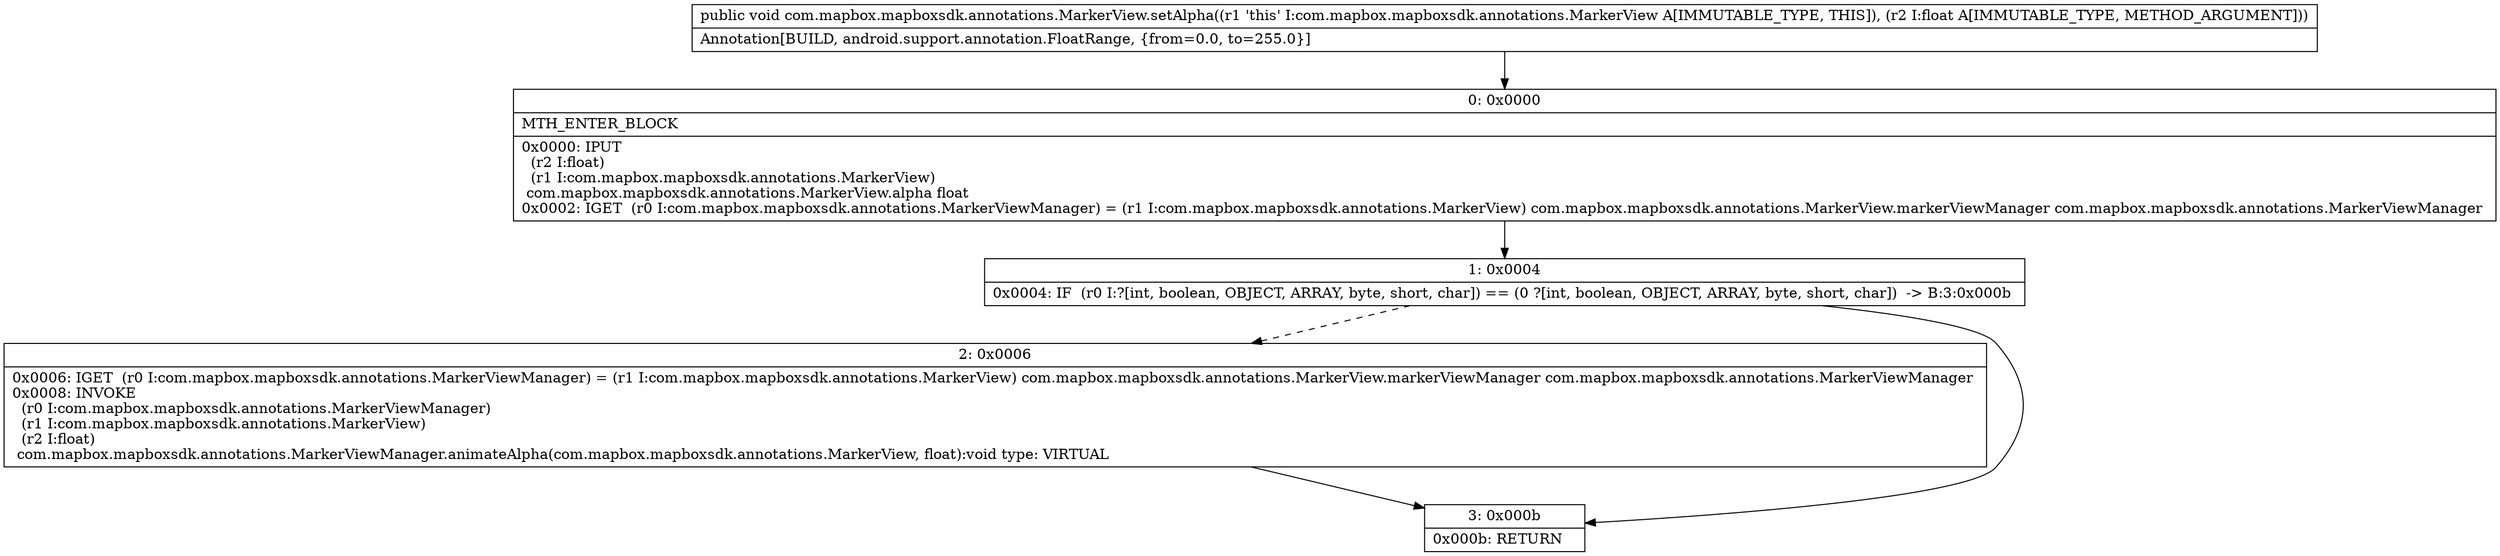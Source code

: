 digraph "CFG forcom.mapbox.mapboxsdk.annotations.MarkerView.setAlpha(F)V" {
Node_0 [shape=record,label="{0\:\ 0x0000|MTH_ENTER_BLOCK\l|0x0000: IPUT  \l  (r2 I:float)\l  (r1 I:com.mapbox.mapboxsdk.annotations.MarkerView)\l com.mapbox.mapboxsdk.annotations.MarkerView.alpha float \l0x0002: IGET  (r0 I:com.mapbox.mapboxsdk.annotations.MarkerViewManager) = (r1 I:com.mapbox.mapboxsdk.annotations.MarkerView) com.mapbox.mapboxsdk.annotations.MarkerView.markerViewManager com.mapbox.mapboxsdk.annotations.MarkerViewManager \l}"];
Node_1 [shape=record,label="{1\:\ 0x0004|0x0004: IF  (r0 I:?[int, boolean, OBJECT, ARRAY, byte, short, char]) == (0 ?[int, boolean, OBJECT, ARRAY, byte, short, char])  \-\> B:3:0x000b \l}"];
Node_2 [shape=record,label="{2\:\ 0x0006|0x0006: IGET  (r0 I:com.mapbox.mapboxsdk.annotations.MarkerViewManager) = (r1 I:com.mapbox.mapboxsdk.annotations.MarkerView) com.mapbox.mapboxsdk.annotations.MarkerView.markerViewManager com.mapbox.mapboxsdk.annotations.MarkerViewManager \l0x0008: INVOKE  \l  (r0 I:com.mapbox.mapboxsdk.annotations.MarkerViewManager)\l  (r1 I:com.mapbox.mapboxsdk.annotations.MarkerView)\l  (r2 I:float)\l com.mapbox.mapboxsdk.annotations.MarkerViewManager.animateAlpha(com.mapbox.mapboxsdk.annotations.MarkerView, float):void type: VIRTUAL \l}"];
Node_3 [shape=record,label="{3\:\ 0x000b|0x000b: RETURN   \l}"];
MethodNode[shape=record,label="{public void com.mapbox.mapboxsdk.annotations.MarkerView.setAlpha((r1 'this' I:com.mapbox.mapboxsdk.annotations.MarkerView A[IMMUTABLE_TYPE, THIS]), (r2 I:float A[IMMUTABLE_TYPE, METHOD_ARGUMENT]))  | Annotation[BUILD, android.support.annotation.FloatRange, \{from=0.0, to=255.0\}]\l}"];
MethodNode -> Node_0;
Node_0 -> Node_1;
Node_1 -> Node_2[style=dashed];
Node_1 -> Node_3;
Node_2 -> Node_3;
}

